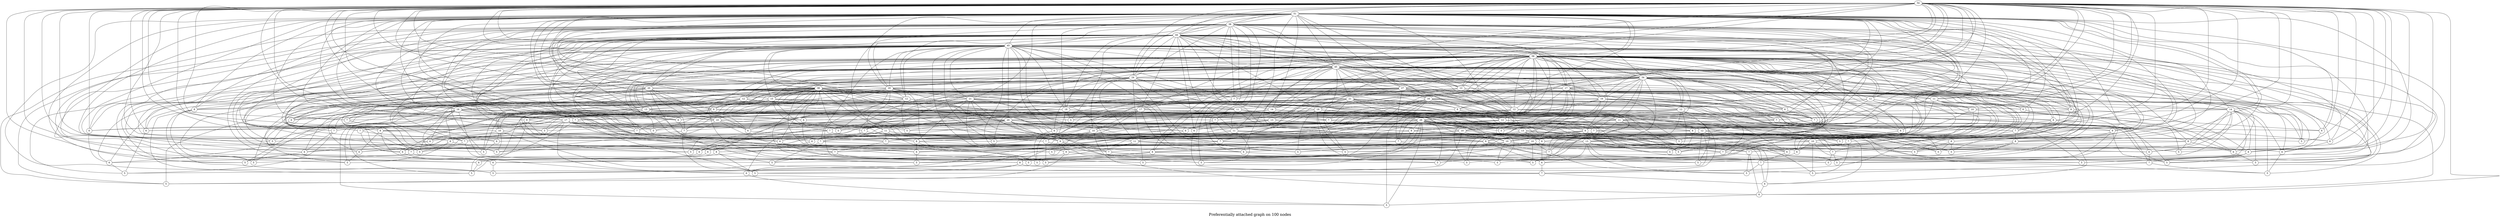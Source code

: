 /*****
Preferentially attached graph on 100 nodes
*****/

graph G {
  graph [splines=true overlap=false]
  node  [shape=ellipse, width=0.3, height=0.3]
  0 [label="54"];
  1 [label="51"];
  2 [label="38"];
  3 [label="44"];
  4 [label="45"];
  5 [label="58"];
  6 [label="45"];
  7 [label="20"];
  8 [label="24"];
  9 [label="34"];
  10 [label="38"];
  11 [label="20"];
  12 [label="12"];
  13 [label="27"];
  14 [label="15"];
  15 [label="11"];
  16 [label="21"];
  17 [label="12"];
  18 [label="12"];
  19 [label="12"];
  20 [label="16"];
  21 [label="9"];
  22 [label="21"];
  23 [label="17"];
  24 [label="14"];
  25 [label="18"];
  26 [label="8"];
  27 [label="19"];
  28 [label="16"];
  29 [label="9"];
  30 [label="17"];
  31 [label="13"];
  32 [label="20"];
  33 [label="7"];
  34 [label="12"];
  35 [label="6"];
  36 [label="13"];
  37 [label="13"];
  38 [label="26"];
  39 [label="7"];
  40 [label="7"];
  41 [label="6"];
  42 [label="16"];
  43 [label="17"];
  44 [label="11"];
  45 [label="10"];
  46 [label="7"];
  47 [label="9"];
  48 [label="7"];
  49 [label="11"];
  50 [label="14"];
  51 [label="7"];
  52 [label="10"];
  53 [label="9"];
  54 [label="8"];
  55 [label="6"];
  56 [label="5"];
  57 [label="12"];
  58 [label="7"];
  59 [label="11"];
  60 [label="8"];
  61 [label="10"];
  62 [label="8"];
  63 [label="10"];
  64 [label="6"];
  65 [label="13"];
  66 [label="8"];
  67 [label="6"];
  68 [label="10"];
  69 [label="8"];
  70 [label="9"];
  71 [label="7"];
  72 [label="6"];
  73 [label="10"];
  74 [label="11"];
  75 [label="7"];
  76 [label="7"];
  77 [label="7"];
  78 [label="6"];
  79 [label="12"];
  80 [label="10"];
  81 [label="12"];
  82 [label="6"];
  83 [label="9"];
  84 [label="7"];
  85 [label="8"];
  86 [label="5"];
  87 [label="5"];
  88 [label="7"];
  89 [label="5"];
  90 [label="6"];
  91 [label="7"];
  92 [label="6"];
  93 [label="9"];
  94 [label="5"];
  95 [label="7"];
  96 [label="7"];
  97 [label="7"];
  98 [label="6"];
  99 [label="5"];
  100 [label="8"];
  101 [label="11"];
  102 [label="5"];
  103 [label="7"];
  104 [label="10"];
  105 [label="9"];
  106 [label="7"];
  107 [label="6"];
  108 [label="8"];
  109 [label="5"];
  110 [label="6"];
  111 [label="7"];
  112 [label="6"];
  113 [label="6"];
  114 [label="5"];
  115 [label="6"];
  116 [label="5"];
  117 [label="6"];
  118 [label="8"];
  119 [label="8"];
  120 [label="6"];
  121 [label="6"];
  122 [label="6"];
  123 [label="8"];
  124 [label="6"];
  125 [label="7"];
  126 [label="7"];
  127 [label="8"];
  128 [label="6"];
  129 [label="6"];
  130 [label="5"];
  131 [label="7"];
  132 [label="6"];
  133 [label="7"];
  134 [label="6"];
  135 [label="6"];
  136 [label="7"];
  137 [label="6"];
  138 [label="5"];
  139 [label="8"];
  140 [label="7"];
  141 [label="6"];
  142 [label="5"];
  143 [label="7"];
  144 [label="5"];
  145 [label="5"];
  146 [label="5"];
  147 [label="6"];
  148 [label="5"];
  149 [label="5"];
  150 [label="5"];
  151 [label="8"];
  152 [label="5"];
  153 [label="7"];
  154 [label="5"];
  155 [label="6"];
  156 [label="5"];
  157 [label="5"];
  158 [label="5"];
  159 [label="7"];
  160 [label="6"];
  161 [label="6"];
  162 [label="5"];
  163 [label="5"];
  164 [label="5"];
  165 [label="5"];
  166 [label="7"];
  167 [label="8"];
  168 [label="6"];
  169 [label="7"];
  170 [label="5"];
  171 [label="5"];
  172 [label="5"];
  173 [label="5"];
  174 [label="5"];
  175 [label="5"];
  176 [label="7"];
  177 [label="6"];
  178 [label="5"];
  179 [label="5"];
  180 [label="6"];
  181 [label="5"];
  182 [label="5"];
  183 [label="5"];
  184 [label="6"];
  185 [label="5"];
  186 [label="5"];
  187 [label="5"];
  188 [label="6"];
  189 [label="5"];
  190 [label="5"];
  191 [label="5"];
  192 [label="5"];
  193 [label="5"];
  194 [label="5"];
  195 [label="5"];
  196 [label="5"];
  197 [label="5"];
  198 [label="5"];
  199 [label="5"];
  0 -- 1;
  0 -- 2;
  0 -- 3;
  0 -- 4;
  0 -- 5;
  0 -- 7;
  0 -- 8;
  0 -- 9;
  0 -- 11;
  0 -- 12;
  0 -- 15;
  0 -- 16;
  0 -- 17;
  0 -- 19;
  0 -- 23;
  0 -- 26;
  0 -- 30;
  0 -- 37;
  0 -- 41;
  0 -- 46;
  0 -- 47;
  0 -- 51;
  0 -- 52;
  0 -- 53;
  0 -- 58;
  0 -- 59;
  0 -- 62;
  0 -- 66;
  0 -- 68;
  0 -- 69;
  0 -- 70;
  0 -- 77;
  0 -- 80;
  0 -- 81;
  0 -- 92;
  0 -- 96;
  0 -- 102;
  0 -- 104;
  0 -- 106;
  0 -- 112;
  0 -- 115;
  0 -- 118;
  0 -- 119;
  0 -- 123;
  0 -- 129;
  0 -- 132;
  0 -- 145;
  0 -- 155;
  0 -- 159;
  0 -- 163;
  0 -- 179;
  0 -- 180;
  0 -- 190;
  0 -- 193;
  1 -- 2;
  1 -- 3;
  1 -- 4;
  1 -- 5;
  1 -- 6;
  1 -- 7;
  1 -- 8;
  1 -- 11;
  1 -- 12;
  1 -- 13;
  1 -- 14;
  1 -- 18;
  1 -- 20;
  1 -- 21;
  1 -- 22;
  1 -- 24;
  1 -- 25;
  1 -- 26;
  1 -- 28;
  1 -- 29;
  1 -- 30;
  1 -- 36;
  1 -- 41;
  1 -- 42;
  1 -- 50;
  1 -- 57;
  1 -- 58;
  1 -- 59;
  1 -- 62;
  1 -- 64;
  1 -- 68;
  1 -- 76;
  1 -- 82;
  1 -- 85;
  1 -- 91;
  1 -- 97;
  1 -- 102;
  1 -- 113;
  1 -- 115;
  1 -- 117;
  1 -- 126;
  1 -- 127;
  1 -- 148;
  1 -- 151;
  1 -- 161;
  1 -- 164;
  1 -- 165;
  1 -- 169;
  1 -- 189;
  1 -- 192;
  2 -- 3;
  2 -- 4;
  2 -- 5;
  2 -- 6;
  2 -- 8;
  2 -- 9;
  2 -- 10;
  2 -- 18;
  2 -- 21;
  2 -- 25;
  2 -- 29;
  2 -- 34;
  2 -- 35;
  2 -- 40;
  2 -- 44;
  2 -- 46;
  2 -- 50;
  2 -- 65;
  2 -- 66;
  2 -- 71;
  2 -- 77;
  2 -- 79;
  2 -- 85;
  2 -- 94;
  2 -- 95;
  2 -- 98;
  2 -- 100;
  2 -- 103;
  2 -- 109;
  2 -- 119;
  2 -- 121;
  2 -- 147;
  2 -- 171;
  2 -- 173;
  2 -- 181;
  2 -- 199;
  3 -- 4;
  3 -- 5;
  3 -- 6;
  3 -- 7;
  3 -- 8;
  3 -- 11;
  3 -- 12;
  3 -- 13;
  3 -- 15;
  3 -- 17;
  3 -- 19;
  3 -- 23;
  3 -- 24;
  3 -- 27;
  3 -- 30;
  3 -- 41;
  3 -- 42;
  3 -- 43;
  3 -- 47;
  3 -- 54;
  3 -- 56;
  3 -- 59;
  3 -- 68;
  3 -- 72;
  3 -- 74;
  3 -- 79;
  3 -- 91;
  3 -- 92;
  3 -- 102;
  3 -- 108;
  3 -- 114;
  3 -- 123;
  3 -- 132;
  3 -- 136;
  3 -- 138;
  3 -- 143;
  3 -- 147;
  3 -- 156;
  3 -- 176;
  3 -- 182;
  3 -- 199;
  4 -- 5;
  4 -- 6;
  4 -- 7;
  4 -- 9;
  4 -- 10;
  4 -- 11;
  4 -- 14;
  4 -- 17;
  4 -- 18;
  4 -- 19;
  4 -- 20;
  4 -- 22;
  4 -- 25;
  4 -- 28;
  4 -- 32;
  4 -- 35;
  4 -- 40;
  4 -- 45;
  4 -- 52;
  4 -- 54;
  4 -- 63;
  4 -- 71;
  4 -- 73;
  4 -- 75;
  4 -- 78;
  4 -- 86;
  4 -- 89;
  4 -- 92;
  4 -- 94;
  4 -- 97;
  4 -- 99;
  4 -- 105;
  4 -- 107;
  4 -- 109;
  4 -- 122;
  4 -- 126;
  4 -- 130;
  4 -- 132;
  4 -- 167;
  4 -- 175;
  4 -- 189;
  5 -- 6;
  5 -- 9;
  5 -- 11;
  5 -- 12;
  5 -- 13;
  5 -- 14;
  5 -- 16;
  5 -- 17;
  5 -- 18;
  5 -- 23;
  5 -- 24;
  5 -- 27;
  5 -- 29;
  5 -- 34;
  5 -- 38;
  5 -- 39;
  5 -- 40;
  5 -- 43;
  5 -- 46;
  5 -- 47;
  5 -- 50;
  5 -- 53;
  5 -- 58;
  5 -- 61;
  5 -- 64;
  5 -- 65;
  5 -- 71;
  5 -- 72;
  5 -- 74;
  5 -- 80;
  5 -- 90;
  5 -- 91;
  5 -- 94;
  5 -- 98;
  5 -- 100;
  5 -- 116;
  5 -- 119;
  5 -- 120;
  5 -- 124;
  5 -- 127;
  5 -- 131;
  5 -- 135;
  5 -- 139;
  5 -- 144;
  5 -- 154;
  5 -- 157;
  5 -- 159;
  5 -- 170;
  5 -- 171;
  5 -- 176;
  5 -- 180;
  5 -- 193;
  5 -- 194;
  6 -- 7;
  6 -- 8;
  6 -- 9;
  6 -- 10;
  6 -- 12;
  6 -- 13;
  6 -- 14;
  6 -- 15;
  6 -- 16;
  6 -- 17;
  6 -- 18;
  6 -- 20;
  6 -- 23;
  6 -- 24;
  6 -- 27;
  6 -- 36;
  6 -- 39;
  6 -- 42;
  6 -- 43;
  6 -- 48;
  6 -- 57;
  6 -- 60;
  6 -- 69;
  6 -- 78;
  6 -- 85;
  6 -- 97;
  6 -- 100;
  6 -- 108;
  6 -- 114;
  6 -- 121;
  6 -- 128;
  6 -- 141;
  6 -- 143;
  6 -- 144;
  6 -- 151;
  6 -- 153;
  6 -- 155;
  6 -- 169;
  6 -- 188;
  6 -- 197;
  7 -- 15;
  7 -- 16;
  7 -- 27;
  7 -- 32;
  7 -- 44;
  7 -- 45;
  7 -- 86;
  7 -- 111;
  7 -- 114;
  7 -- 124;
  7 -- 134;
  7 -- 149;
  7 -- 161;
  7 -- 168;
  7 -- 169;
  8 -- 10;
  8 -- 22;
  8 -- 34;
  8 -- 36;
  8 -- 37;
  8 -- 38;
  8 -- 44;
  8 -- 49;
  8 -- 62;
  8 -- 68;
  8 -- 73;
  8 -- 84;
  8 -- 101;
  8 -- 103;
  8 -- 153;
  8 -- 163;
  8 -- 170;
  8 -- 186;
  8 -- 193;
  9 -- 10;
  9 -- 13;
  9 -- 21;
  9 -- 23;
  9 -- 25;
  9 -- 29;
  9 -- 30;
  9 -- 35;
  9 -- 42;
  9 -- 44;
  9 -- 49;
  9 -- 51;
  9 -- 53;
  9 -- 57;
  9 -- 61;
  9 -- 78;
  9 -- 84;
  9 -- 90;
  9 -- 95;
  9 -- 108;
  9 -- 110;
  9 -- 115;
  9 -- 129;
  9 -- 133;
  9 -- 135;
  9 -- 139;
  9 -- 152;
  9 -- 157;
  9 -- 193;
  10 -- 14;
  10 -- 15;
  10 -- 19;
  10 -- 22;
  10 -- 26;
  10 -- 42;
  10 -- 49;
  10 -- 67;
  10 -- 71;
  10 -- 72;
  10 -- 82;
  10 -- 84;
  10 -- 85;
  10 -- 90;
  10 -- 91;
  10 -- 96;
  10 -- 98;
  10 -- 102;
  10 -- 104;
  10 -- 110;
  10 -- 111;
  10 -- 122;
  10 -- 124;
  10 -- 130;
  10 -- 143;
  10 -- 150;
  10 -- 155;
  10 -- 166;
  10 -- 167;
  10 -- 168;
  10 -- 172;
  10 -- 177;
  10 -- 199;
  11 -- 19;
  11 -- 20;
  11 -- 22;
  11 -- 34;
  11 -- 45;
  11 -- 49;
  11 -- 50;
  11 -- 63;
  11 -- 70;
  11 -- 77;
  11 -- 103;
  11 -- 105;
  11 -- 156;
  11 -- 157;
  11 -- 163;
  12 -- 27;
  12 -- 40;
  12 -- 73;
  12 -- 76;
  12 -- 136;
  12 -- 145;
  12 -- 181;
  13 -- 16;
  13 -- 20;
  13 -- 21;
  13 -- 24;
  13 -- 31;
  13 -- 35;
  13 -- 39;
  13 -- 40;
  13 -- 51;
  13 -- 55;
  13 -- 60;
  13 -- 64;
  13 -- 79;
  13 -- 111;
  13 -- 112;
  13 -- 113;
  13 -- 131;
  13 -- 142;
  13 -- 150;
  13 -- 165;
  13 -- 174;
  13 -- 188;
  14 -- 21;
  14 -- 31;
  14 -- 33;
  14 -- 47;
  14 -- 67;
  14 -- 77;
  14 -- 104;
  14 -- 130;
  14 -- 156;
  14 -- 174;
  15 -- 29;
  15 -- 50;
  15 -- 55;
  15 -- 68;
  15 -- 135;
  15 -- 186;
  16 -- 25;
  16 -- 26;
  16 -- 28;
  16 -- 35;
  16 -- 37;
  16 -- 41;
  16 -- 56;
  16 -- 67;
  16 -- 81;
  16 -- 88;
  16 -- 89;
  16 -- 103;
  16 -- 117;
  16 -- 140;
  16 -- 158;
  16 -- 170;
  17 -- 32;
  17 -- 38;
  17 -- 51;
  17 -- 150;
  17 -- 151;
  17 -- 191;
  17 -- 196;
  18 -- 36;
  18 -- 52;
  18 -- 55;
  18 -- 56;
  18 -- 66;
  18 -- 100;
  18 -- 135;
  19 -- 26;
  19 -- 28;
  19 -- 54;
  19 -- 93;
  19 -- 150;
  19 -- 191;
  19 -- 198;
  20 -- 57;
  20 -- 64;
  20 -- 88;
  20 -- 106;
  20 -- 136;
  20 -- 139;
  20 -- 146;
  20 -- 154;
  20 -- 166;
  20 -- 167;
  20 -- 185;
  21 -- 32;
  21 -- 100;
  21 -- 109;
  21 -- 134;
  22 -- 28;
  22 -- 31;
  22 -- 38;
  22 -- 43;
  22 -- 48;
  22 -- 58;
  22 -- 60;
  22 -- 85;
  22 -- 90;
  22 -- 93;
  22 -- 105;
  22 -- 127;
  22 -- 153;
  22 -- 157;
  22 -- 166;
  22 -- 172;
  23 -- 31;
  23 -- 34;
  23 -- 57;
  23 -- 61;
  23 -- 63;
  23 -- 75;
  23 -- 86;
  23 -- 106;
  23 -- 123;
  23 -- 131;
  23 -- 153;
  23 -- 177;
  24 -- 31;
  24 -- 32;
  24 -- 62;
  24 -- 75;
  24 -- 79;
  24 -- 81;
  24 -- 98;
  24 -- 117;
  24 -- 152;
  25 -- 38;
  25 -- 41;
  25 -- 51;
  25 -- 56;
  25 -- 65;
  25 -- 80;
  25 -- 81;
  25 -- 90;
  25 -- 124;
  25 -- 162;
  25 -- 168;
  25 -- 178;
  25 -- 191;
  26 -- 45;
  26 -- 74;
  26 -- 89;
  27 -- 33;
  27 -- 52;
  27 -- 67;
  27 -- 74;
  27 -- 86;
  27 -- 108;
  27 -- 111;
  27 -- 120;
  27 -- 122;
  27 -- 155;
  27 -- 158;
  27 -- 172;
  27 -- 179;
  27 -- 181;
  28 -- 30;
  28 -- 45;
  28 -- 56;
  28 -- 75;
  28 -- 77;
  28 -- 118;
  28 -- 120;
  28 -- 146;
  28 -- 163;
  28 -- 185;
  28 -- 190;
  29 -- 69;
  29 -- 82;
  29 -- 140;
  29 -- 187;
  30 -- 33;
  30 -- 48;
  30 -- 49;
  30 -- 75;
  30 -- 87;
  30 -- 97;
  30 -- 108;
  30 -- 109;
  30 -- 134;
  30 -- 150;
  30 -- 155;
  30 -- 184;
  31 -- 33;
  31 -- 37;
  31 -- 47;
  31 -- 48;
  31 -- 61;
  31 -- 96;
  31 -- 113;
  31 -- 145;
  32 -- 33;
  32 -- 37;
  32 -- 46;
  32 -- 48;
  32 -- 59;
  32 -- 78;
  32 -- 104;
  32 -- 122;
  32 -- 142;
  32 -- 143;
  32 -- 156;
  32 -- 161;
  32 -- 169;
  32 -- 176;
  32 -- 197;
  33 -- 60;
  33 -- 118;
  34 -- 36;
  34 -- 44;
  34 -- 76;
  34 -- 80;
  34 -- 104;
  34 -- 149;
  34 -- 189;
  35 -- 153;
  36 -- 46;
  36 -- 70;
  36 -- 74;
  36 -- 82;
  36 -- 88;
  36 -- 114;
  36 -- 125;
  36 -- 162;
  37 -- 39;
  37 -- 52;
  37 -- 62;
  37 -- 65;
  37 -- 107;
  37 -- 145;
  37 -- 149;
  37 -- 163;
  38 -- 39;
  38 -- 53;
  38 -- 54;
  38 -- 55;
  38 -- 61;
  38 -- 63;
  38 -- 66;
  38 -- 72;
  38 -- 87;
  38 -- 95;
  38 -- 116;
  38 -- 123;
  38 -- 142;
  38 -- 156;
  38 -- 160;
  38 -- 164;
  38 -- 181;
  38 -- 184;
  38 -- 185;
  38 -- 197;
  38 -- 198;
  39 -- 125;
  39 -- 195;
  40 -- 99;
  40 -- 128;
  41 -- 111;
  42 -- 43;
  42 -- 60;
  42 -- 64;
  42 -- 72;
  42 -- 76;
  42 -- 96;
  42 -- 97;
  42 -- 132;
  42 -- 171;
  42 -- 176;
  42 -- 197;
  43 -- 53;
  43 -- 58;
  43 -- 70;
  43 -- 73;
  43 -- 78;
  43 -- 79;
  43 -- 93;
  43 -- 95;
  43 -- 109;
  43 -- 128;
  43 -- 159;
  43 -- 194;
  44 -- 54;
  44 -- 59;
  44 -- 70;
  44 -- 83;
  44 -- 88;
  44 -- 95;
  45 -- 124;
  45 -- 132;
  45 -- 186;
  45 -- 187;
  45 -- 196;
  46 -- 107;
  46 -- 134;
  47 -- 89;
  47 -- 116;
  47 -- 151;
  47 -- 179;
  48 -- 101;
  48 -- 184;
  49 -- 125;
  49 -- 126;
  49 -- 136;
  49 -- 169;
  49 -- 178;
  49 -- 192;
  50 -- 69;
  50 -- 82;
  50 -- 127;
  50 -- 144;
  50 -- 161;
  50 -- 178;
  50 -- 186;
  50 -- 187;
  50 -- 194;
  51 -- 67;
  51 -- 138;
  52 -- 55;
  52 -- 143;
  52 -- 144;
  52 -- 187;
  52 -- 195;
  53 -- 80;
  53 -- 83;
  53 -- 92;
  53 -- 126;
  54 -- 112;
  54 -- 131;
  54 -- 141;
  55 -- 183;
  57 -- 65;
  57 -- 66;
  57 -- 71;
  57 -- 152;
  57 -- 160;
  57 -- 164;
  57 -- 183;
  58 -- 172;
  58 -- 196;
  59 -- 83;
  59 -- 99;
  59 -- 110;
  59 -- 121;
  59 -- 133;
  59 -- 193;
  60 -- 76;
  60 -- 121;
  60 -- 198;
  61 -- 63;
  61 -- 93;
  61 -- 103;
  61 -- 119;
  61 -- 182;
  62 -- 87;
  62 -- 137;
  62 -- 174;
  63 -- 69;
  63 -- 134;
  63 -- 158;
  63 -- 173;
  63 -- 177;
  64 -- 192;
  65 -- 86;
  65 -- 113;
  65 -- 117;
  65 -- 125;
  65 -- 133;
  65 -- 137;
  65 -- 148;
  65 -- 157;
  66 -- 101;
  66 -- 128;
  66 -- 165;
  67 -- 101;
  68 -- 88;
  68 -- 115;
  68 -- 129;
  68 -- 131;
  68 -- 142;
  69 -- 89;
  69 -- 138;
  69 -- 158;
  70 -- 118;
  70 -- 126;
  70 -- 133;
  70 -- 147;
  71 -- 73;
  71 -- 83;
  72 -- 140;
  73 -- 94;
  73 -- 96;
  73 -- 98;
  73 -- 101;
  73 -- 180;
  74 -- 81;
  74 -- 83;
  74 -- 92;
  74 -- 106;
  74 -- 120;
  74 -- 188;
  75 -- 175;
  75 -- 188;
  76 -- 116;
  76 -- 192;
  77 -- 93;
  77 -- 189;
  78 -- 178;
  79 -- 91;
  79 -- 110;
  79 -- 115;
  79 -- 117;
  79 -- 135;
  79 -- 151;
  79 -- 171;
  80 -- 84;
  80 -- 87;
  80 -- 152;
  80 -- 154;
  80 -- 167;
  81 -- 94;
  81 -- 107;
  81 -- 138;
  81 -- 160;
  81 -- 165;
  81 -- 175;
  81 -- 183;
  82 -- 87;
  83 -- 84;
  83 -- 112;
  83 -- 137;
  83 -- 138;
  84 -- 99;
  84 -- 148;
  85 -- 130;
  85 -- 162;
  85 -- 164;
  88 -- 102;
  88 -- 183;
  90 -- 190;
  91 -- 99;
  91 -- 118;
  92 -- 177;
  93 -- 105;
  93 -- 158;
  93 -- 159;
  93 -- 166;
  95 -- 105;
  95 -- 127;
  96 -- 139;
  96 -- 146;
  97 -- 119;
  97 -- 179;
  98 -- 198;
  100 -- 113;
  100 -- 125;
  100 -- 129;
  101 -- 106;
  101 -- 121;
  101 -- 147;
  101 -- 149;
  101 -- 161;
  101 -- 179;
  103 -- 122;
  103 -- 123;
  104 -- 107;
  104 -- 120;
  104 -- 166;
  104 -- 182;
  104 -- 196;
  105 -- 116;
  105 -- 141;
  105 -- 154;
  105 -- 199;
  106 -- 192;
  106 -- 198;
  107 -- 114;
  108 -- 110;
  108 -- 152;
  108 -- 195;
  110 -- 141;
  111 -- 112;
  111 -- 140;
  112 -- 190;
  113 -- 130;
  115 -- 177;
  117 -- 162;
  118 -- 170;
  118 -- 190;
  118 -- 196;
  119 -- 137;
  119 -- 174;
  119 -- 191;
  120 -- 188;
  121 -- 149;
  122 -- 133;
  123 -- 147;
  123 -- 173;
  123 -- 182;
  124 -- 136;
  125 -- 148;
  125 -- 180;
  126 -- 128;
  126 -- 173;
  127 -- 129;
  127 -- 145;
  127 -- 172;
  128 -- 137;
  129 -- 144;
  131 -- 139;
  131 -- 154;
  132 -- 168;
  133 -- 148;
  133 -- 160;
  134 -- 141;
  135 -- 142;
  136 -- 146;
  136 -- 159;
  137 -- 140;
  139 -- 146;
  139 -- 167;
  139 -- 197;
  140 -- 160;
  140 -- 199;
  141 -- 164;
  143 -- 168;
  143 -- 186;
  147 -- 162;
  151 -- 174;
  151 -- 187;
  151 -- 191;
  153 -- 165;
  153 -- 181;
  155 -- 175;
  159 -- 173;
  159 -- 178;
  160 -- 180;
  161 -- 176;
  166 -- 171;
  166 -- 183;
  167 -- 182;
  167 -- 184;
  167 -- 195;
  168 -- 175;
  169 -- 170;
  169 -- 184;
  176 -- 194;
  176 -- 195;
  177 -- 194;
  180 -- 185;
  184 -- 185;
  188 -- 189;
  label = "\nPreferentially attached graph on 100 nodes\n";  fontsize=24;
}

